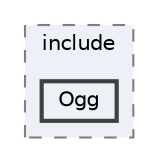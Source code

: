 digraph "techstorm/lib/OpenAL 1.1 SDK/samples/playoggvorbis/include/Ogg"
{
 // LATEX_PDF_SIZE
  bgcolor="transparent";
  edge [fontname=Helvetica,fontsize=10,labelfontname=Helvetica,labelfontsize=10];
  node [fontname=Helvetica,fontsize=10,shape=box,height=0.2,width=0.4];
  compound=true
  subgraph clusterdir_2fbbd0cd53bcb5f3d86ed8a7964a8454 {
    graph [ bgcolor="#edf0f7", pencolor="grey50", label="include", fontname=Helvetica,fontsize=10 style="filled,dashed", URL="dir_2fbbd0cd53bcb5f3d86ed8a7964a8454.html",tooltip=""]
  dir_c2cc426a6cbc07e02a1d3d9e92a7c785 [label="Ogg", fillcolor="#edf0f7", color="grey25", style="filled,bold", URL="dir_c2cc426a6cbc07e02a1d3d9e92a7c785.html",tooltip=""];
  }
}
